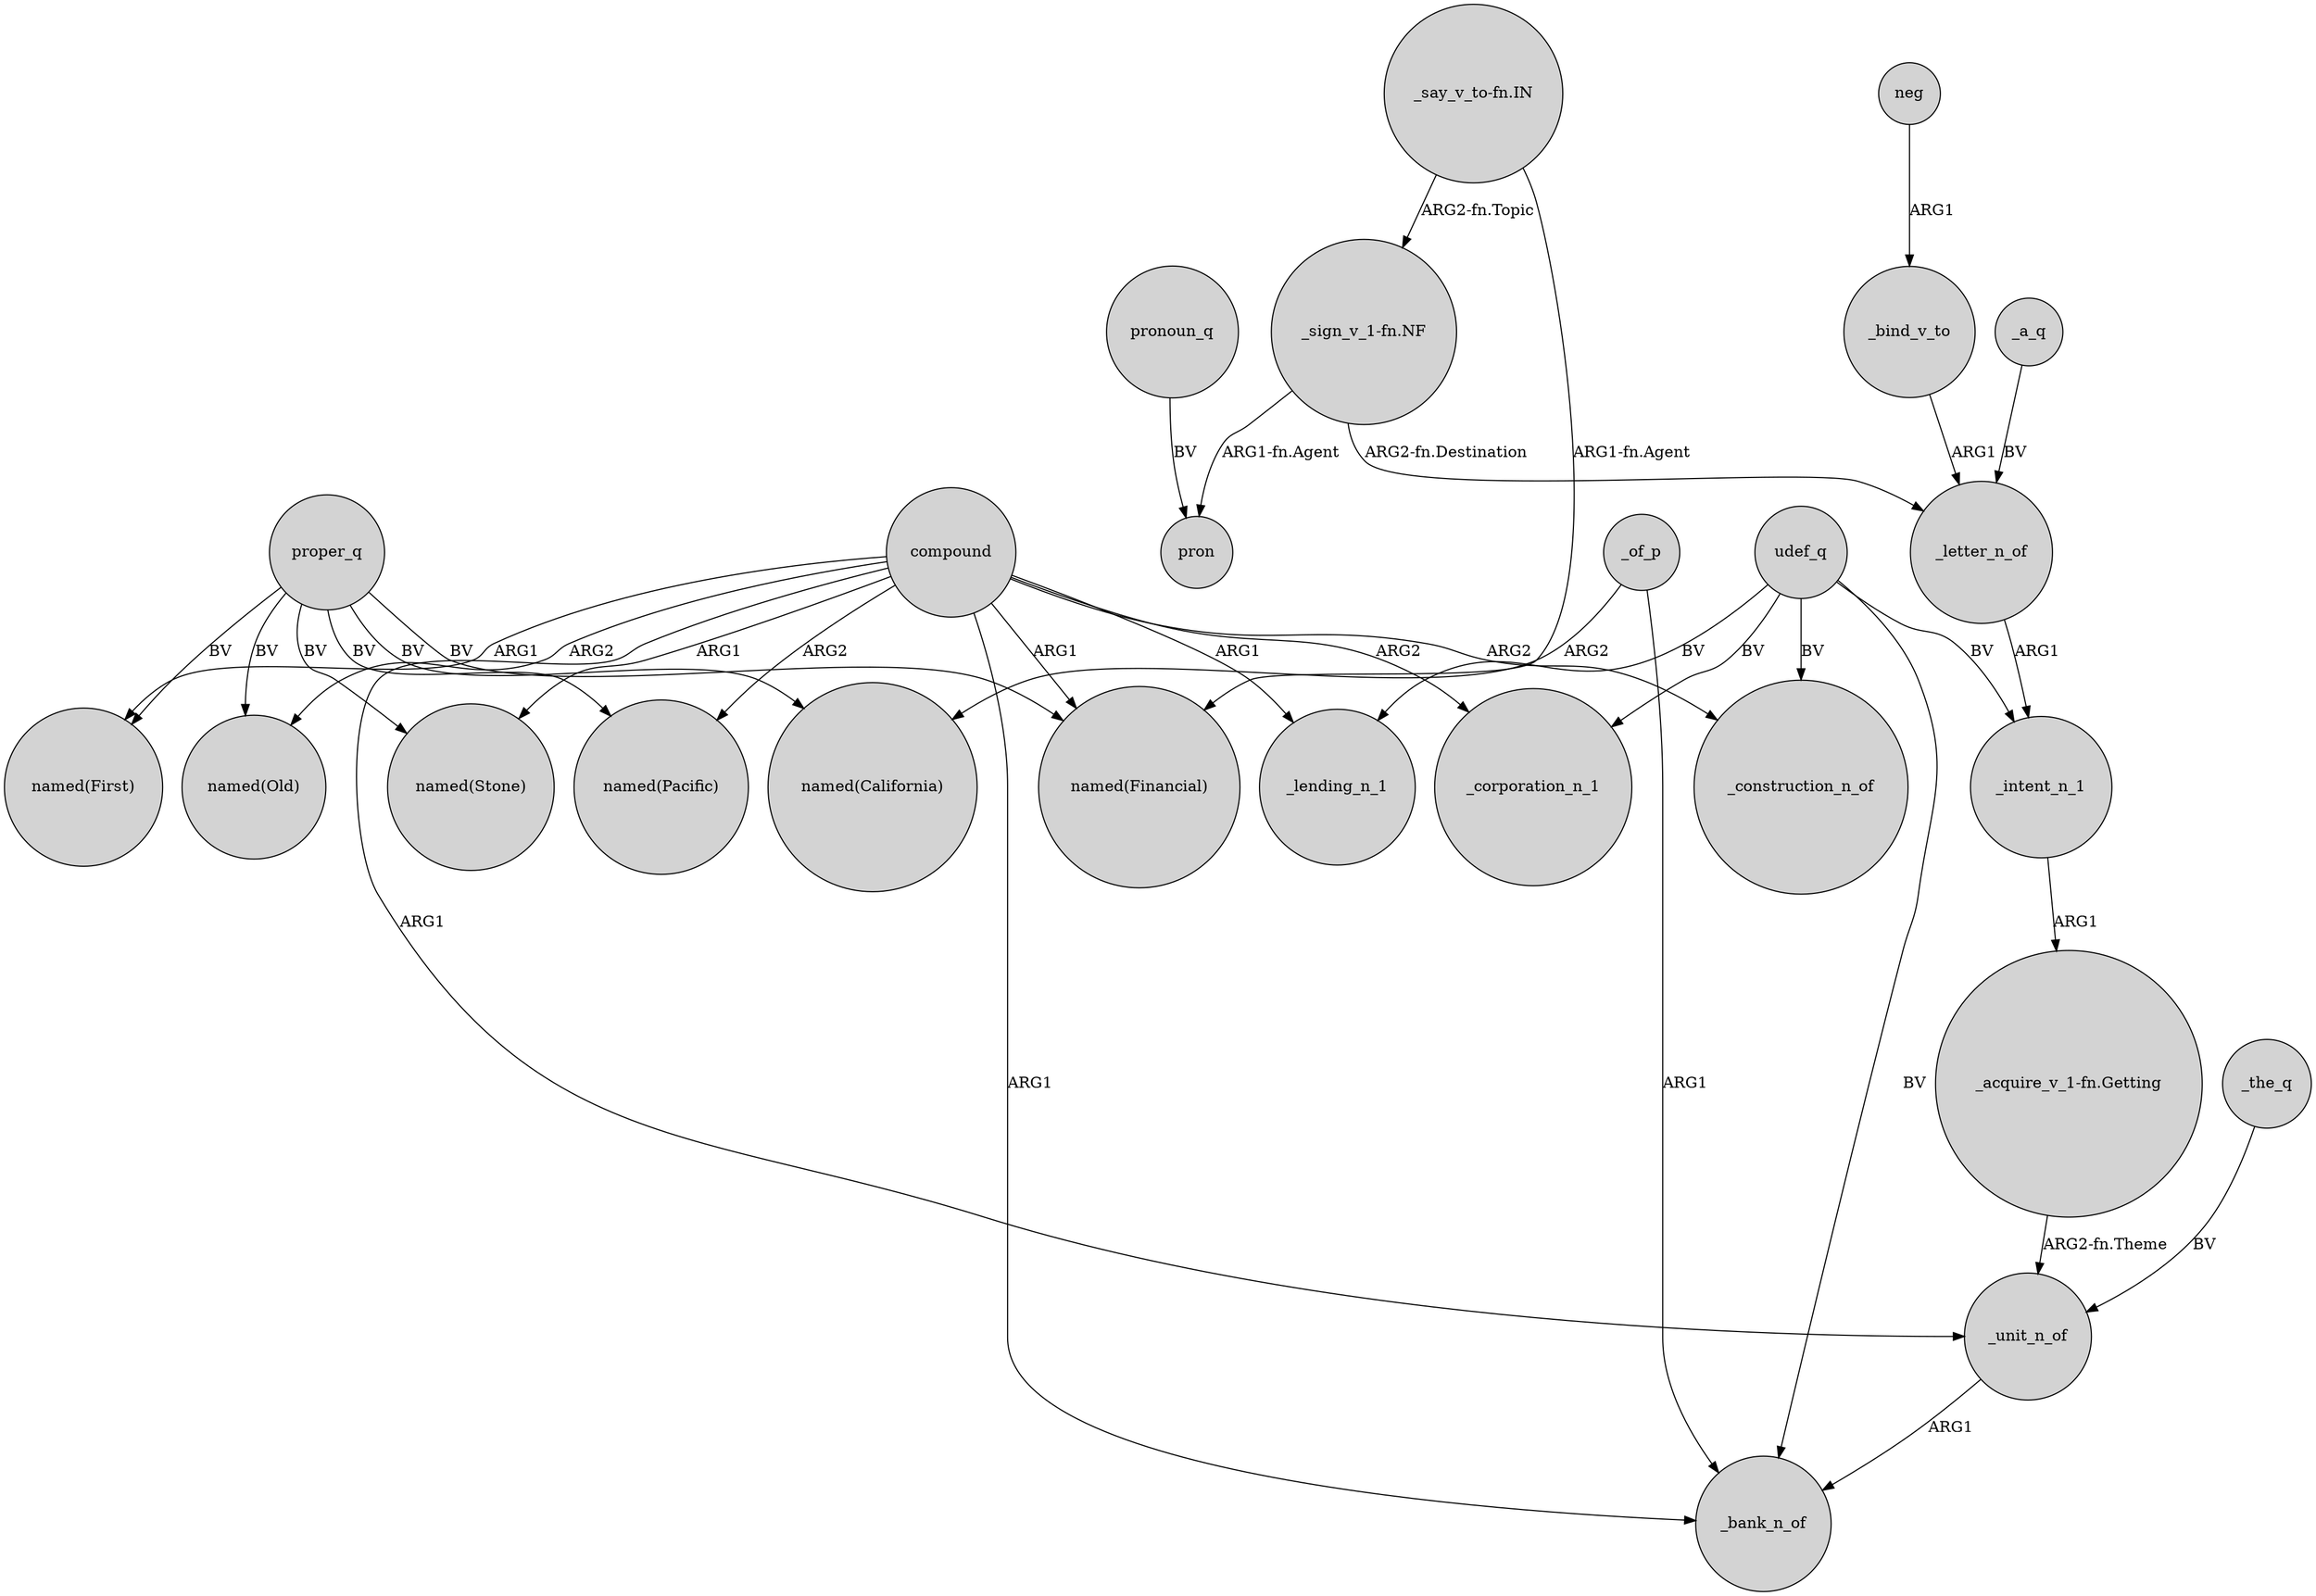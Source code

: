 digraph {
	node [shape=circle style=filled]
	proper_q -> "named(Old)" [label=BV]
	_of_p -> "named(California)" [label=ARG2]
	udef_q -> _lending_n_1 [label=BV]
	compound -> "named(Stone)" [label=ARG1]
	"_say_v_to-fn.IN" -> "_sign_v_1-fn.NF" [label="ARG2-fn.Topic"]
	compound -> _unit_n_of [label=ARG1]
	compound -> "named(First)" [label=ARG1]
	compound -> _bank_n_of [label=ARG1]
	compound -> _corporation_n_1 [label=ARG2]
	compound -> "named(Pacific)" [label=ARG2]
	proper_q -> "named(First)" [label=BV]
	proper_q -> "named(California)" [label=BV]
	neg -> _bind_v_to [label=ARG1]
	"_acquire_v_1-fn.Getting" -> _unit_n_of [label="ARG2-fn.Theme"]
	"_say_v_to-fn.IN" -> "named(Financial)" [label="ARG1-fn.Agent"]
	compound -> _lending_n_1 [label=ARG1]
	compound -> "named(Old)" [label=ARG2]
	pronoun_q -> pron [label=BV]
	udef_q -> _corporation_n_1 [label=BV]
	_letter_n_of -> _intent_n_1 [label=ARG1]
	proper_q -> "named(Financial)" [label=BV]
	_intent_n_1 -> "_acquire_v_1-fn.Getting" [label=ARG1]
	"_sign_v_1-fn.NF" -> pron [label="ARG1-fn.Agent"]
	"_sign_v_1-fn.NF" -> _letter_n_of [label="ARG2-fn.Destination"]
	_bind_v_to -> _letter_n_of [label=ARG1]
	_unit_n_of -> _bank_n_of [label=ARG1]
	proper_q -> "named(Stone)" [label=BV]
	udef_q -> _intent_n_1 [label=BV]
	compound -> _construction_n_of [label=ARG2]
	_a_q -> _letter_n_of [label=BV]
	udef_q -> _construction_n_of [label=BV]
	_the_q -> _unit_n_of [label=BV]
	proper_q -> "named(Pacific)" [label=BV]
	udef_q -> _bank_n_of [label=BV]
	_of_p -> _bank_n_of [label=ARG1]
	compound -> "named(Financial)" [label=ARG1]
}
